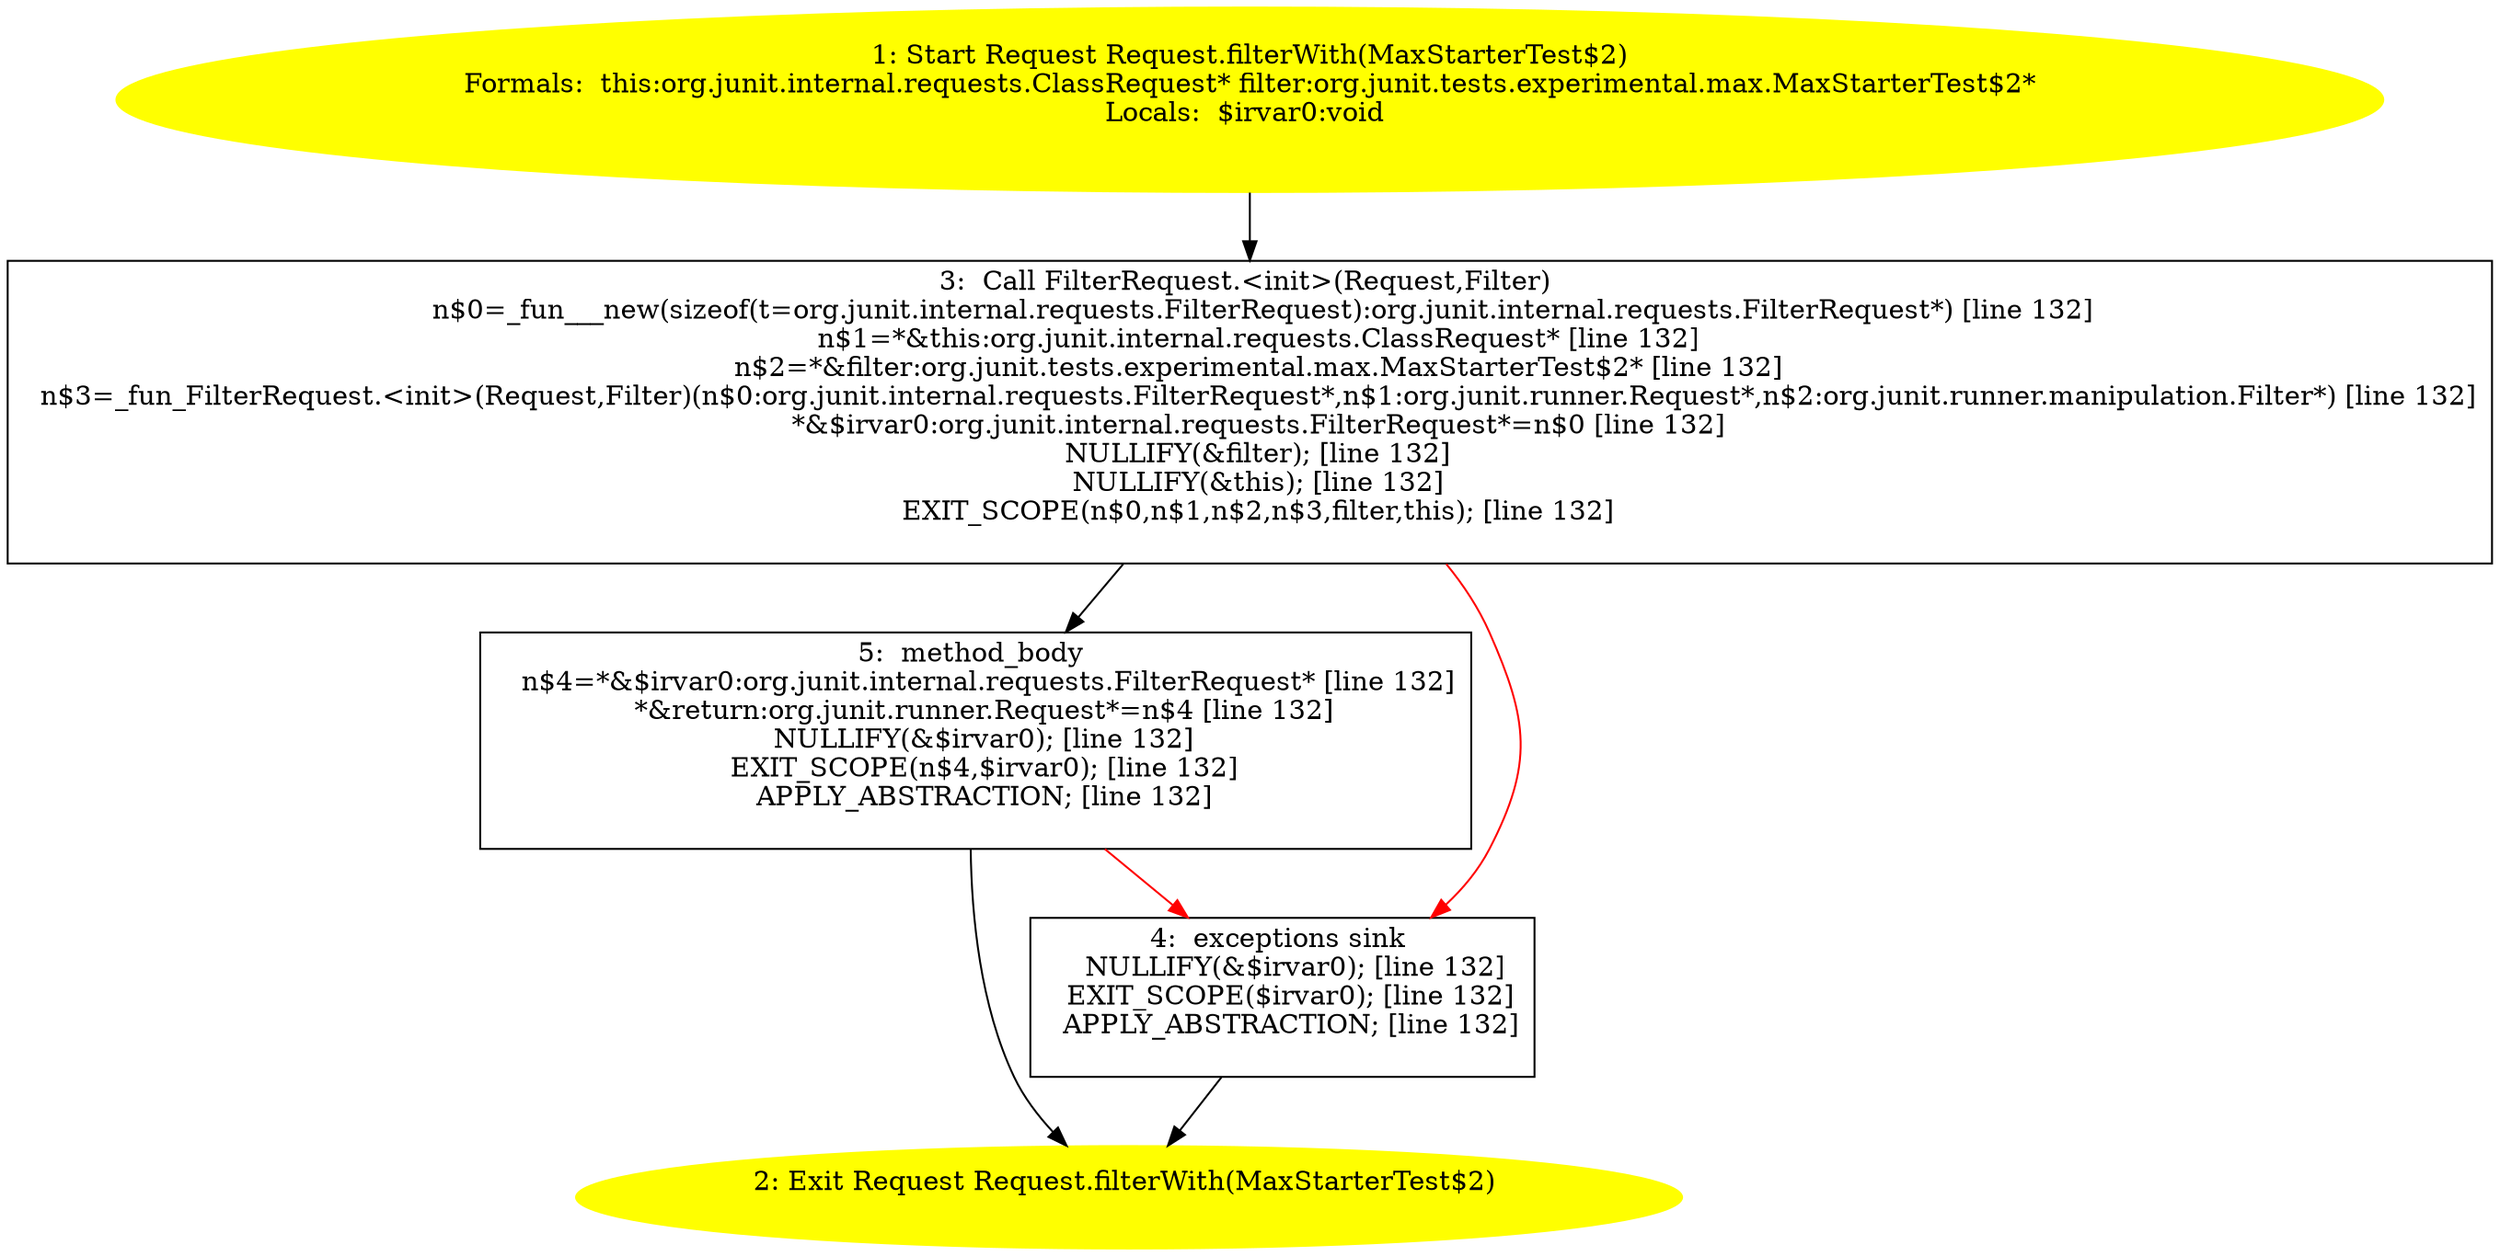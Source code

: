 /* @generated */
digraph cfg {
"org.junit.runner.Request.filterWith(org.junit.tests.experimental.max.MaxStarterTest$2):org.junit.run.dee1d195d53ac539e9c4d9c49ba480ac_1" [label="1: Start Request Request.filterWith(MaxStarterTest$2)\nFormals:  this:org.junit.internal.requests.ClassRequest* filter:org.junit.tests.experimental.max.MaxStarterTest$2*\nLocals:  $irvar0:void \n  " color=yellow style=filled]
	

	 "org.junit.runner.Request.filterWith(org.junit.tests.experimental.max.MaxStarterTest$2):org.junit.run.dee1d195d53ac539e9c4d9c49ba480ac_1" -> "org.junit.runner.Request.filterWith(org.junit.tests.experimental.max.MaxStarterTest$2):org.junit.run.dee1d195d53ac539e9c4d9c49ba480ac_3" ;
"org.junit.runner.Request.filterWith(org.junit.tests.experimental.max.MaxStarterTest$2):org.junit.run.dee1d195d53ac539e9c4d9c49ba480ac_2" [label="2: Exit Request Request.filterWith(MaxStarterTest$2) \n  " color=yellow style=filled]
	

"org.junit.runner.Request.filterWith(org.junit.tests.experimental.max.MaxStarterTest$2):org.junit.run.dee1d195d53ac539e9c4d9c49ba480ac_3" [label="3:  Call FilterRequest.<init>(Request,Filter) \n   n$0=_fun___new(sizeof(t=org.junit.internal.requests.FilterRequest):org.junit.internal.requests.FilterRequest*) [line 132]\n  n$1=*&this:org.junit.internal.requests.ClassRequest* [line 132]\n  n$2=*&filter:org.junit.tests.experimental.max.MaxStarterTest$2* [line 132]\n  n$3=_fun_FilterRequest.<init>(Request,Filter)(n$0:org.junit.internal.requests.FilterRequest*,n$1:org.junit.runner.Request*,n$2:org.junit.runner.manipulation.Filter*) [line 132]\n  *&$irvar0:org.junit.internal.requests.FilterRequest*=n$0 [line 132]\n  NULLIFY(&filter); [line 132]\n  NULLIFY(&this); [line 132]\n  EXIT_SCOPE(n$0,n$1,n$2,n$3,filter,this); [line 132]\n " shape="box"]
	

	 "org.junit.runner.Request.filterWith(org.junit.tests.experimental.max.MaxStarterTest$2):org.junit.run.dee1d195d53ac539e9c4d9c49ba480ac_3" -> "org.junit.runner.Request.filterWith(org.junit.tests.experimental.max.MaxStarterTest$2):org.junit.run.dee1d195d53ac539e9c4d9c49ba480ac_5" ;
	 "org.junit.runner.Request.filterWith(org.junit.tests.experimental.max.MaxStarterTest$2):org.junit.run.dee1d195d53ac539e9c4d9c49ba480ac_3" -> "org.junit.runner.Request.filterWith(org.junit.tests.experimental.max.MaxStarterTest$2):org.junit.run.dee1d195d53ac539e9c4d9c49ba480ac_4" [color="red" ];
"org.junit.runner.Request.filterWith(org.junit.tests.experimental.max.MaxStarterTest$2):org.junit.run.dee1d195d53ac539e9c4d9c49ba480ac_4" [label="4:  exceptions sink \n   NULLIFY(&$irvar0); [line 132]\n  EXIT_SCOPE($irvar0); [line 132]\n  APPLY_ABSTRACTION; [line 132]\n " shape="box"]
	

	 "org.junit.runner.Request.filterWith(org.junit.tests.experimental.max.MaxStarterTest$2):org.junit.run.dee1d195d53ac539e9c4d9c49ba480ac_4" -> "org.junit.runner.Request.filterWith(org.junit.tests.experimental.max.MaxStarterTest$2):org.junit.run.dee1d195d53ac539e9c4d9c49ba480ac_2" ;
"org.junit.runner.Request.filterWith(org.junit.tests.experimental.max.MaxStarterTest$2):org.junit.run.dee1d195d53ac539e9c4d9c49ba480ac_5" [label="5:  method_body \n   n$4=*&$irvar0:org.junit.internal.requests.FilterRequest* [line 132]\n  *&return:org.junit.runner.Request*=n$4 [line 132]\n  NULLIFY(&$irvar0); [line 132]\n  EXIT_SCOPE(n$4,$irvar0); [line 132]\n  APPLY_ABSTRACTION; [line 132]\n " shape="box"]
	

	 "org.junit.runner.Request.filterWith(org.junit.tests.experimental.max.MaxStarterTest$2):org.junit.run.dee1d195d53ac539e9c4d9c49ba480ac_5" -> "org.junit.runner.Request.filterWith(org.junit.tests.experimental.max.MaxStarterTest$2):org.junit.run.dee1d195d53ac539e9c4d9c49ba480ac_2" ;
	 "org.junit.runner.Request.filterWith(org.junit.tests.experimental.max.MaxStarterTest$2):org.junit.run.dee1d195d53ac539e9c4d9c49ba480ac_5" -> "org.junit.runner.Request.filterWith(org.junit.tests.experimental.max.MaxStarterTest$2):org.junit.run.dee1d195d53ac539e9c4d9c49ba480ac_4" [color="red" ];
}
